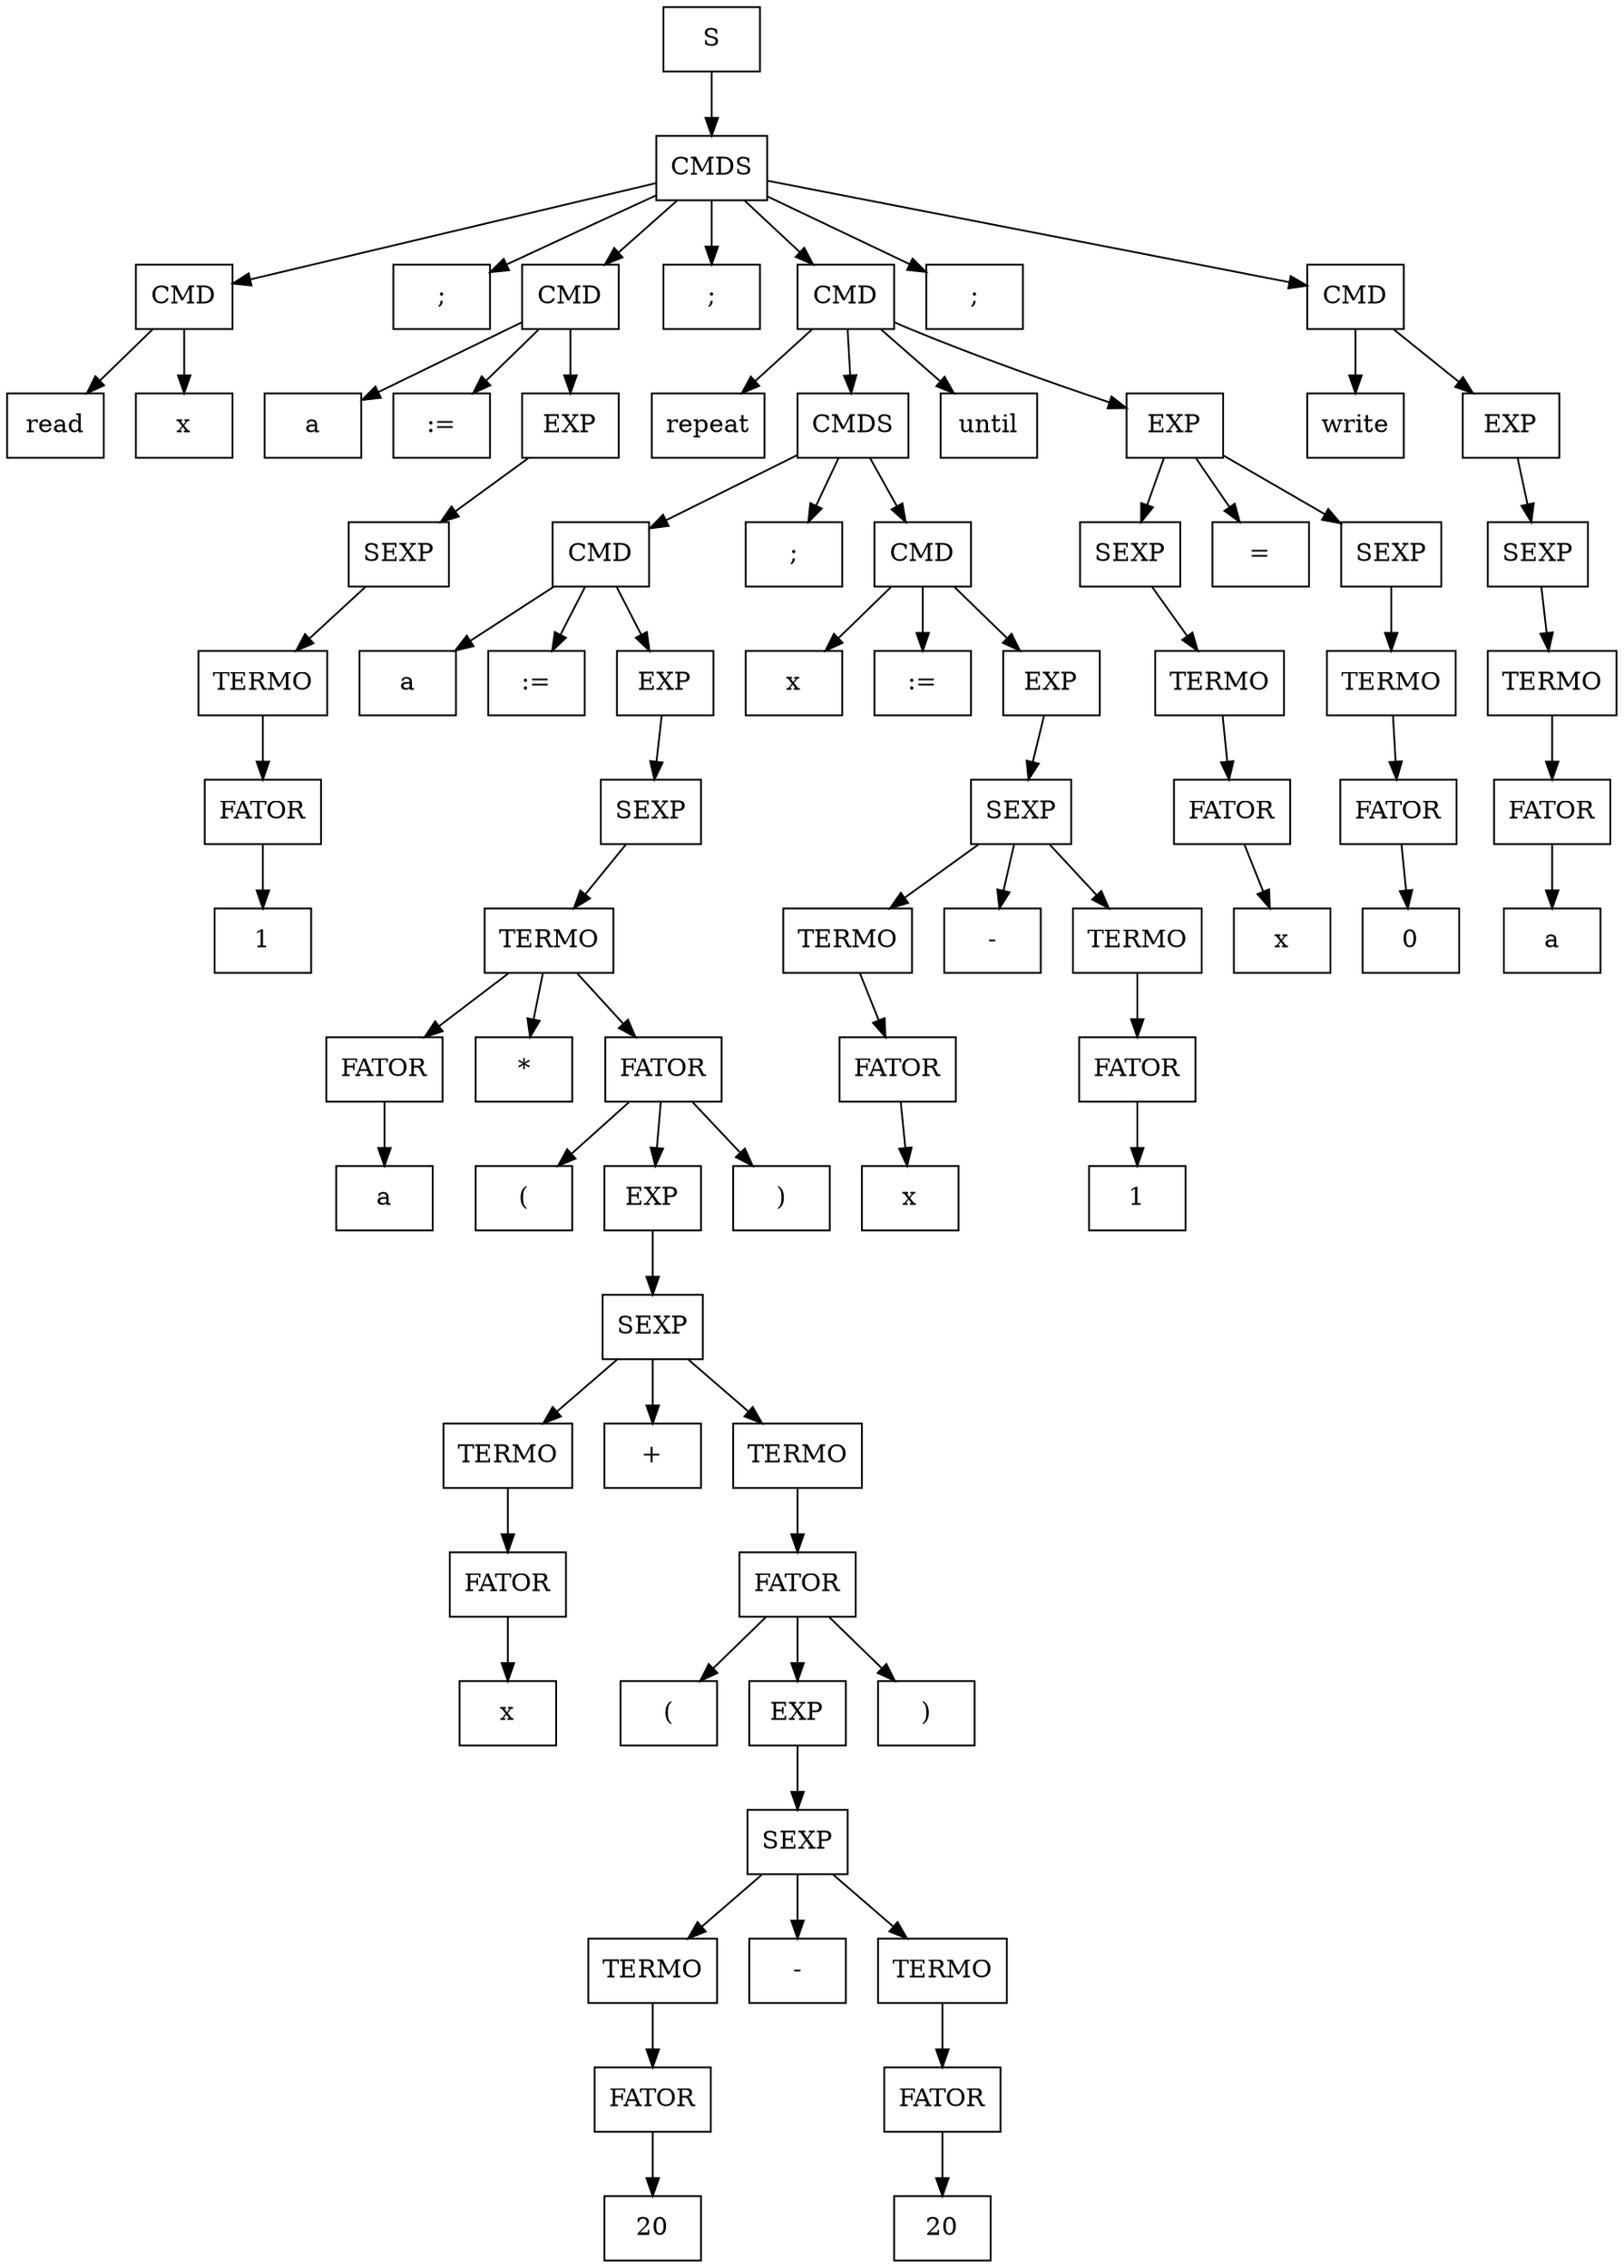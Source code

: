 digraph tree {
0 [label="S",shape=box];0->1;
1 [label="CMDS",shape=box];1->2;
2 [label="CMD",shape=box];2->3;
3 [label="read",shape=box];2->4;
4 [label="x",shape=box];1->5;
5 [label=";",shape=box];1->6;
6 [label="CMD",shape=box];6->7;
7 [label="a",shape=box];6->8;
8 [label=":=",shape=box];6->9;
9 [label="EXP",shape=box];9->10;
10 [label="SEXP",shape=box];10->11;
11 [label="TERMO",shape=box];11->12;
12 [label="FATOR",shape=box];12->13;
13 [label="1",shape=box];1->14;
14 [label=";",shape=box];1->15;
15 [label="CMD",shape=box];15->16;
16 [label="repeat",shape=box];15->17;
17 [label="CMDS",shape=box];17->18;
18 [label="CMD",shape=box];18->19;
19 [label="a",shape=box];18->20;
20 [label=":=",shape=box];18->21;
21 [label="EXP",shape=box];21->22;
22 [label="SEXP",shape=box];22->23;
23 [label="TERMO",shape=box];23->24;
24 [label="FATOR",shape=box];24->25;
25 [label="a",shape=box];23->26;
26 [label="*",shape=box];23->27;
27 [label="FATOR",shape=box];27->28;
28 [label="(",shape=box];27->29;
29 [label="EXP",shape=box];29->30;
30 [label="SEXP",shape=box];30->31;
31 [label="TERMO",shape=box];31->32;
32 [label="FATOR",shape=box];32->33;
33 [label="x",shape=box];30->34;
34 [label="+",shape=box];30->35;
35 [label="TERMO",shape=box];35->36;
36 [label="FATOR",shape=box];36->37;
37 [label="(",shape=box];36->38;
38 [label="EXP",shape=box];38->39;
39 [label="SEXP",shape=box];39->40;
40 [label="TERMO",shape=box];40->41;
41 [label="FATOR",shape=box];41->42;
42 [label="20",shape=box];39->43;
43 [label="-",shape=box];39->44;
44 [label="TERMO",shape=box];44->45;
45 [label="FATOR",shape=box];45->46;
46 [label="20",shape=box];36->47;
47 [label=")",shape=box];27->48;
48 [label=")",shape=box];17->49;
49 [label=";",shape=box];17->50;
50 [label="CMD",shape=box];50->51;
51 [label="x",shape=box];50->52;
52 [label=":=",shape=box];50->53;
53 [label="EXP",shape=box];53->54;
54 [label="SEXP",shape=box];54->55;
55 [label="TERMO",shape=box];55->56;
56 [label="FATOR",shape=box];56->57;
57 [label="x",shape=box];54->58;
58 [label="-",shape=box];54->59;
59 [label="TERMO",shape=box];59->60;
60 [label="FATOR",shape=box];60->61;
61 [label="1",shape=box];15->62;
62 [label="until",shape=box];15->63;
63 [label="EXP",shape=box];63->64;
64 [label="SEXP",shape=box];64->65;
65 [label="TERMO",shape=box];65->66;
66 [label="FATOR",shape=box];66->67;
67 [label="x",shape=box];63->68;
68 [label="=",shape=box];63->69;
69 [label="SEXP",shape=box];69->70;
70 [label="TERMO",shape=box];70->71;
71 [label="FATOR",shape=box];71->72;
72 [label="0",shape=box];1->73;
73 [label=";",shape=box];1->74;
74 [label="CMD",shape=box];74->75;
75 [label="write",shape=box];74->76;
76 [label="EXP",shape=box];76->77;
77 [label="SEXP",shape=box];77->78;
78 [label="TERMO",shape=box];78->79;
79 [label="FATOR",shape=box];79->80;
80 [label="a",shape=box];}